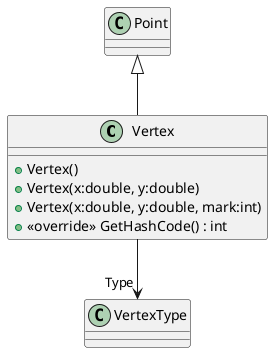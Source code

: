 @startuml
class Vertex {
    + Vertex()
    + Vertex(x:double, y:double)
    + Vertex(x:double, y:double, mark:int)
    + <<override>> GetHashCode() : int
}
Point <|-- Vertex
Vertex --> "Type" VertexType
@enduml
